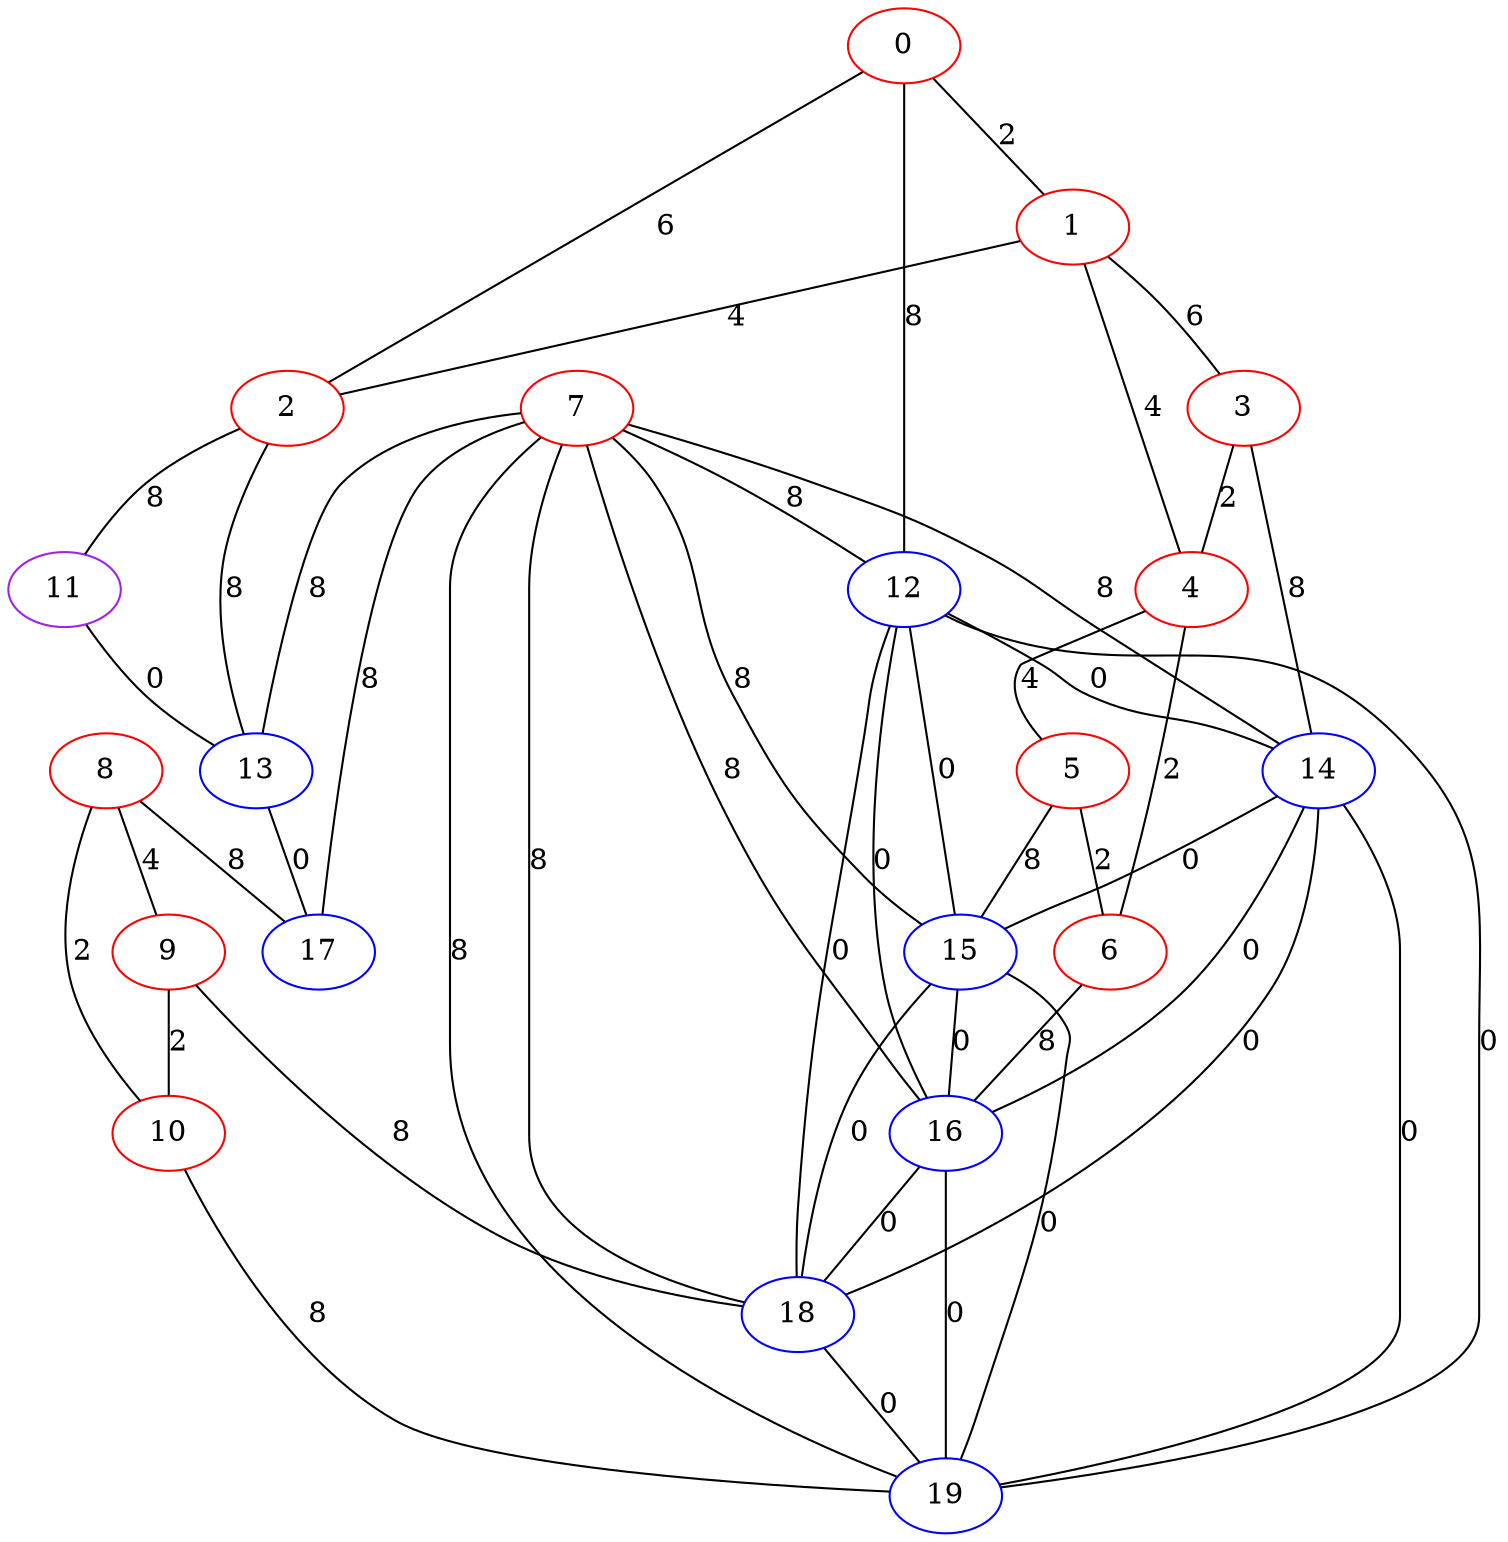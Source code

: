 graph "" {
0 [color=red, weight=1];
1 [color=red, weight=1];
2 [color=red, weight=1];
3 [color=red, weight=1];
4 [color=red, weight=1];
5 [color=red, weight=1];
6 [color=red, weight=1];
7 [color=red, weight=1];
8 [color=red, weight=1];
9 [color=red, weight=1];
10 [color=red, weight=1];
11 [color=purple, weight=4];
12 [color=blue, weight=3];
13 [color=blue, weight=3];
14 [color=blue, weight=3];
15 [color=blue, weight=3];
16 [color=blue, weight=3];
17 [color=blue, weight=3];
18 [color=blue, weight=3];
19 [color=blue, weight=3];
0 -- 1  [key=0, label=2];
0 -- 2  [key=0, label=6];
0 -- 12  [key=0, label=8];
1 -- 2  [key=0, label=4];
1 -- 3  [key=0, label=6];
1 -- 4  [key=0, label=4];
2 -- 11  [key=0, label=8];
2 -- 13  [key=0, label=8];
3 -- 4  [key=0, label=2];
3 -- 14  [key=0, label=8];
4 -- 5  [key=0, label=4];
4 -- 6  [key=0, label=2];
5 -- 6  [key=0, label=2];
5 -- 15  [key=0, label=8];
6 -- 16  [key=0, label=8];
7 -- 12  [key=0, label=8];
7 -- 13  [key=0, label=8];
7 -- 14  [key=0, label=8];
7 -- 15  [key=0, label=8];
7 -- 16  [key=0, label=8];
7 -- 17  [key=0, label=8];
7 -- 18  [key=0, label=8];
7 -- 19  [key=0, label=8];
8 -- 9  [key=0, label=4];
8 -- 10  [key=0, label=2];
8 -- 17  [key=0, label=8];
9 -- 10  [key=0, label=2];
9 -- 18  [key=0, label=8];
10 -- 19  [key=0, label=8];
11 -- 13  [key=0, label=0];
12 -- 14  [key=0, label=0];
12 -- 15  [key=0, label=0];
12 -- 16  [key=0, label=0];
12 -- 18  [key=0, label=0];
12 -- 19  [key=0, label=0];
13 -- 17  [key=0, label=0];
14 -- 15  [key=0, label=0];
14 -- 16  [key=0, label=0];
14 -- 18  [key=0, label=0];
14 -- 19  [key=0, label=0];
15 -- 16  [key=0, label=0];
15 -- 18  [key=0, label=0];
15 -- 19  [key=0, label=0];
16 -- 18  [key=0, label=0];
16 -- 19  [key=0, label=0];
18 -- 19  [key=0, label=0];
}
